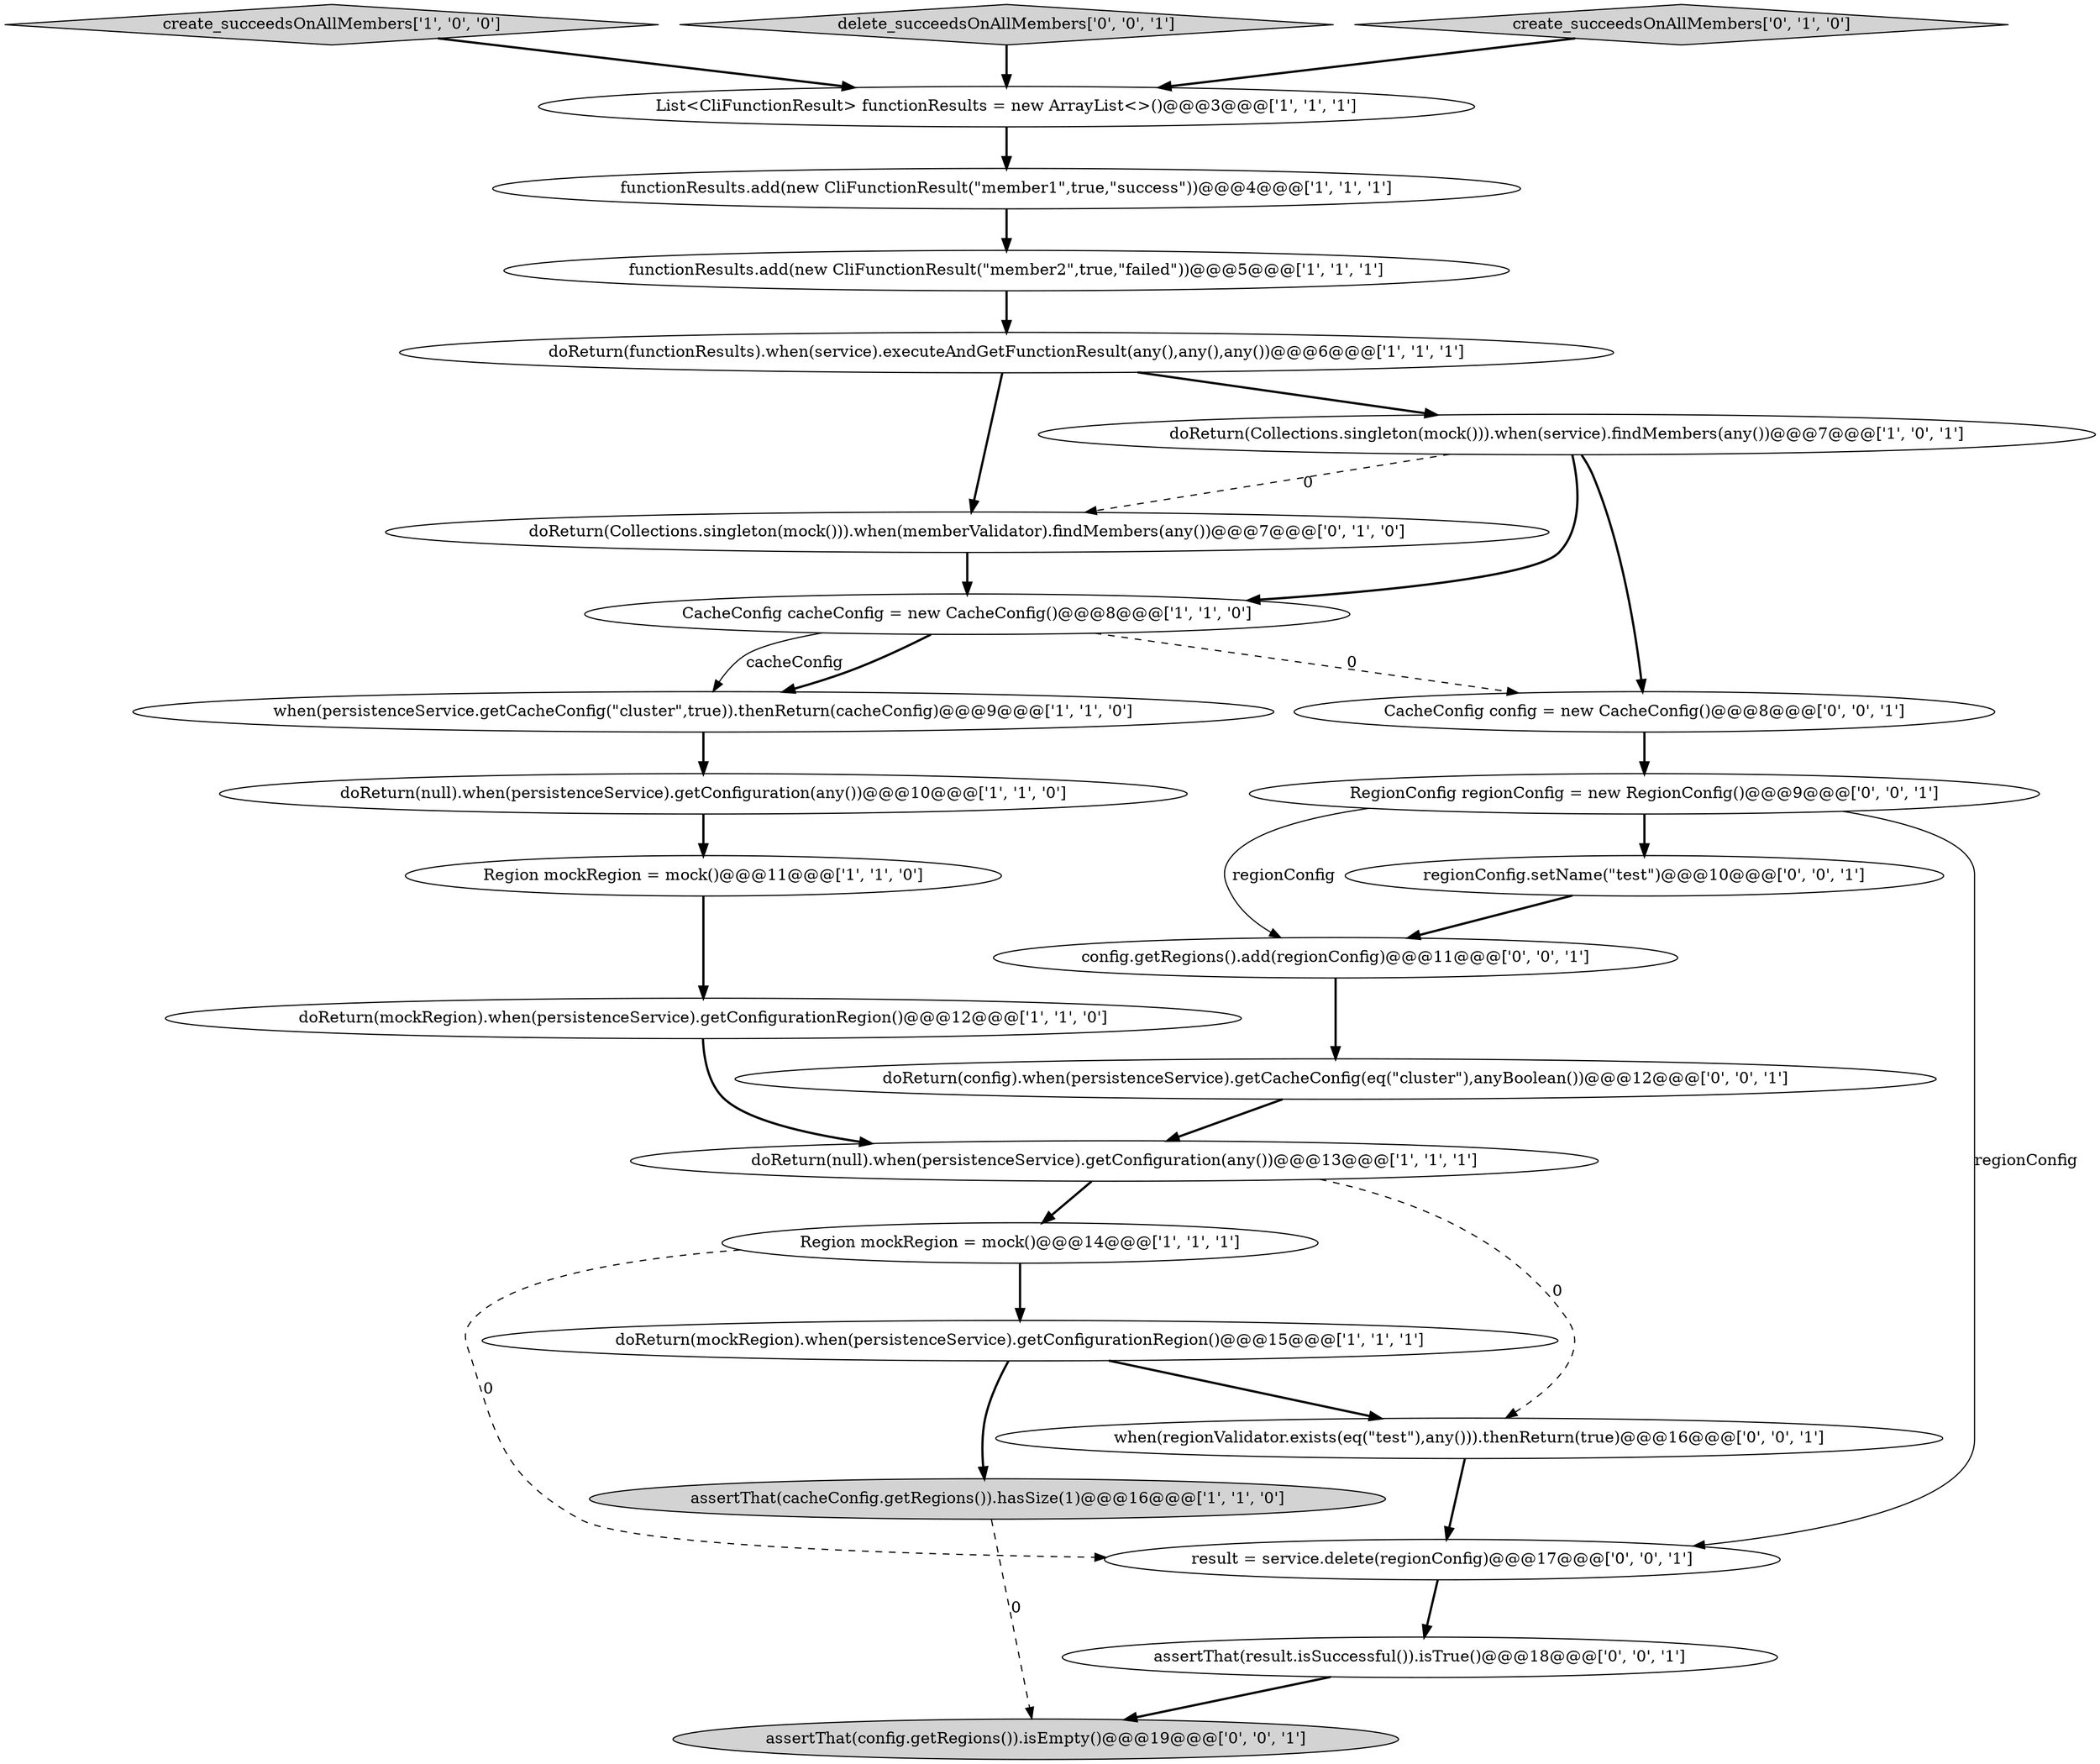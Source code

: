 digraph {
12 [style = filled, label = "create_succeedsOnAllMembers['1', '0', '0']", fillcolor = lightgray, shape = diamond image = "AAA0AAABBB1BBB"];
15 [style = filled, label = "doReturn(Collections.singleton(mock())).when(memberValidator).findMembers(any())@@@7@@@['0', '1', '0']", fillcolor = white, shape = ellipse image = "AAA1AAABBB2BBB"];
14 [style = filled, label = "doReturn(null).when(persistenceService).getConfiguration(any())@@@10@@@['1', '1', '0']", fillcolor = white, shape = ellipse image = "AAA0AAABBB1BBB"];
21 [style = filled, label = "delete_succeedsOnAllMembers['0', '0', '1']", fillcolor = lightgray, shape = diamond image = "AAA0AAABBB3BBB"];
18 [style = filled, label = "assertThat(result.isSuccessful()).isTrue()@@@18@@@['0', '0', '1']", fillcolor = white, shape = ellipse image = "AAA0AAABBB3BBB"];
2 [style = filled, label = "doReturn(mockRegion).when(persistenceService).getConfigurationRegion()@@@15@@@['1', '1', '1']", fillcolor = white, shape = ellipse image = "AAA0AAABBB1BBB"];
10 [style = filled, label = "Region mockRegion = mock()@@@14@@@['1', '1', '1']", fillcolor = white, shape = ellipse image = "AAA0AAABBB1BBB"];
1 [style = filled, label = "CacheConfig cacheConfig = new CacheConfig()@@@8@@@['1', '1', '0']", fillcolor = white, shape = ellipse image = "AAA0AAABBB1BBB"];
20 [style = filled, label = "RegionConfig regionConfig = new RegionConfig()@@@9@@@['0', '0', '1']", fillcolor = white, shape = ellipse image = "AAA0AAABBB3BBB"];
24 [style = filled, label = "regionConfig.setName(\"test\")@@@10@@@['0', '0', '1']", fillcolor = white, shape = ellipse image = "AAA0AAABBB3BBB"];
6 [style = filled, label = "when(persistenceService.getCacheConfig(\"cluster\",true)).thenReturn(cacheConfig)@@@9@@@['1', '1', '0']", fillcolor = white, shape = ellipse image = "AAA0AAABBB1BBB"];
17 [style = filled, label = "assertThat(config.getRegions()).isEmpty()@@@19@@@['0', '0', '1']", fillcolor = lightgray, shape = ellipse image = "AAA0AAABBB3BBB"];
13 [style = filled, label = "functionResults.add(new CliFunctionResult(\"member1\",true,\"success\"))@@@4@@@['1', '1', '1']", fillcolor = white, shape = ellipse image = "AAA0AAABBB1BBB"];
5 [style = filled, label = "doReturn(mockRegion).when(persistenceService).getConfigurationRegion()@@@12@@@['1', '1', '0']", fillcolor = white, shape = ellipse image = "AAA0AAABBB1BBB"];
16 [style = filled, label = "create_succeedsOnAllMembers['0', '1', '0']", fillcolor = lightgray, shape = diamond image = "AAA0AAABBB2BBB"];
8 [style = filled, label = "functionResults.add(new CliFunctionResult(\"member2\",true,\"failed\"))@@@5@@@['1', '1', '1']", fillcolor = white, shape = ellipse image = "AAA0AAABBB1BBB"];
11 [style = filled, label = "assertThat(cacheConfig.getRegions()).hasSize(1)@@@16@@@['1', '1', '0']", fillcolor = lightgray, shape = ellipse image = "AAA0AAABBB1BBB"];
19 [style = filled, label = "doReturn(config).when(persistenceService).getCacheConfig(eq(\"cluster\"),anyBoolean())@@@12@@@['0', '0', '1']", fillcolor = white, shape = ellipse image = "AAA0AAABBB3BBB"];
4 [style = filled, label = "Region mockRegion = mock()@@@11@@@['1', '1', '0']", fillcolor = white, shape = ellipse image = "AAA0AAABBB1BBB"];
23 [style = filled, label = "CacheConfig config = new CacheConfig()@@@8@@@['0', '0', '1']", fillcolor = white, shape = ellipse image = "AAA0AAABBB3BBB"];
26 [style = filled, label = "result = service.delete(regionConfig)@@@17@@@['0', '0', '1']", fillcolor = white, shape = ellipse image = "AAA0AAABBB3BBB"];
25 [style = filled, label = "config.getRegions().add(regionConfig)@@@11@@@['0', '0', '1']", fillcolor = white, shape = ellipse image = "AAA0AAABBB3BBB"];
3 [style = filled, label = "List<CliFunctionResult> functionResults = new ArrayList<>()@@@3@@@['1', '1', '1']", fillcolor = white, shape = ellipse image = "AAA0AAABBB1BBB"];
22 [style = filled, label = "when(regionValidator.exists(eq(\"test\"),any())).thenReturn(true)@@@16@@@['0', '0', '1']", fillcolor = white, shape = ellipse image = "AAA0AAABBB3BBB"];
0 [style = filled, label = "doReturn(null).when(persistenceService).getConfiguration(any())@@@13@@@['1', '1', '1']", fillcolor = white, shape = ellipse image = "AAA0AAABBB1BBB"];
7 [style = filled, label = "doReturn(functionResults).when(service).executeAndGetFunctionResult(any(),any(),any())@@@6@@@['1', '1', '1']", fillcolor = white, shape = ellipse image = "AAA0AAABBB1BBB"];
9 [style = filled, label = "doReturn(Collections.singleton(mock())).when(service).findMembers(any())@@@7@@@['1', '0', '1']", fillcolor = white, shape = ellipse image = "AAA0AAABBB1BBB"];
1->23 [style = dashed, label="0"];
26->18 [style = bold, label=""];
21->3 [style = bold, label=""];
15->1 [style = bold, label=""];
10->2 [style = bold, label=""];
2->11 [style = bold, label=""];
7->9 [style = bold, label=""];
25->19 [style = bold, label=""];
4->5 [style = bold, label=""];
19->0 [style = bold, label=""];
1->6 [style = bold, label=""];
3->13 [style = bold, label=""];
20->25 [style = solid, label="regionConfig"];
11->17 [style = dashed, label="0"];
0->10 [style = bold, label=""];
1->6 [style = solid, label="cacheConfig"];
5->0 [style = bold, label=""];
6->14 [style = bold, label=""];
22->26 [style = bold, label=""];
12->3 [style = bold, label=""];
16->3 [style = bold, label=""];
23->20 [style = bold, label=""];
20->26 [style = solid, label="regionConfig"];
2->22 [style = bold, label=""];
9->15 [style = dashed, label="0"];
20->24 [style = bold, label=""];
10->26 [style = dashed, label="0"];
8->7 [style = bold, label=""];
18->17 [style = bold, label=""];
9->23 [style = bold, label=""];
7->15 [style = bold, label=""];
24->25 [style = bold, label=""];
13->8 [style = bold, label=""];
14->4 [style = bold, label=""];
9->1 [style = bold, label=""];
0->22 [style = dashed, label="0"];
}
